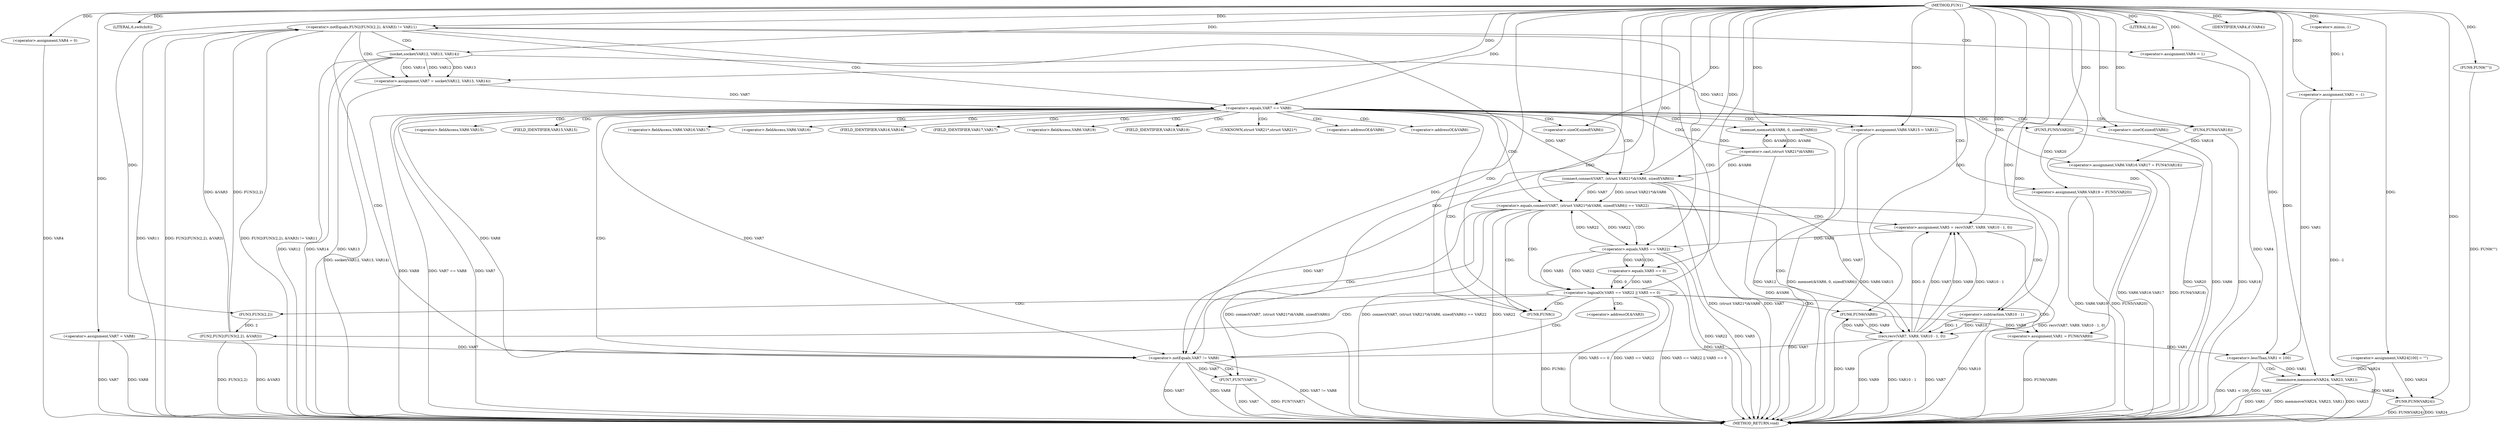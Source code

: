 digraph FUN1 {  
"1000100" [label = "(METHOD,FUN1)" ]
"1000247" [label = "(METHOD_RETURN,void)" ]
"1000103" [label = "(<operator>.assignment,VAR1 = -1)" ]
"1000105" [label = "(<operator>.minus,-1)" ]
"1000108" [label = "(LITERAL,6,switch(6))" ]
"1000114" [label = "(<operator>.assignment,VAR4 = 0)" ]
"1000120" [label = "(<operator>.assignment,VAR7 = VAR8)" ]
"1000127" [label = "(<operator>.notEquals,FUN2(FUN3(2,2), &VAR3) != VAR11)" ]
"1000128" [label = "(FUN2,FUN2(FUN3(2,2), &VAR3))" ]
"1000129" [label = "(FUN3,FUN3(2,2))" ]
"1000137" [label = "(<operator>.assignment,VAR4 = 1)" ]
"1000140" [label = "(<operator>.assignment,VAR7 = socket(VAR12, VAR13, VAR14))" ]
"1000142" [label = "(socket,socket(VAR12, VAR13, VAR14))" ]
"1000147" [label = "(<operator>.equals,VAR7 == VAR8)" ]
"1000152" [label = "(memset,memset(&VAR6, 0, sizeof(VAR6)))" ]
"1000156" [label = "(<operator>.sizeOf,sizeof(VAR6))" ]
"1000158" [label = "(<operator>.assignment,VAR6.VAR15 = VAR12)" ]
"1000163" [label = "(<operator>.assignment,VAR6.VAR16.VAR17 = FUN4(VAR18))" ]
"1000169" [label = "(FUN4,FUN4(VAR18))" ]
"1000171" [label = "(<operator>.assignment,VAR6.VAR19 = FUN5(VAR20))" ]
"1000175" [label = "(FUN5,FUN5(VAR20))" ]
"1000178" [label = "(<operator>.equals,connect(VAR7, (struct VAR21*)&VAR6, sizeof(VAR6)) == VAR22)" ]
"1000179" [label = "(connect,connect(VAR7, (struct VAR21*)&VAR6, sizeof(VAR6)))" ]
"1000181" [label = "(<operator>.cast,(struct VAR21*)&VAR6)" ]
"1000185" [label = "(<operator>.sizeOf,sizeof(VAR6))" ]
"1000190" [label = "(<operator>.assignment,VAR5 = recv(VAR7, VAR9, VAR10 - 1, 0))" ]
"1000192" [label = "(recv,recv(VAR7, VAR9, VAR10 - 1, 0))" ]
"1000195" [label = "(<operator>.subtraction,VAR10 - 1)" ]
"1000200" [label = "(<operator>.logicalOr,VAR5 == VAR22 || VAR5 == 0)" ]
"1000201" [label = "(<operator>.equals,VAR5 == VAR22)" ]
"1000204" [label = "(<operator>.equals,VAR5 == 0)" ]
"1000209" [label = "(<operator>.assignment,VAR1 = FUN6(VAR9))" ]
"1000211" [label = "(FUN6,FUN6(VAR9))" ]
"1000213" [label = "(LITERAL,0,do)" ]
"1000215" [label = "(<operator>.notEquals,VAR7 != VAR8)" ]
"1000219" [label = "(FUN7,FUN7(VAR7))" ]
"1000222" [label = "(IDENTIFIER,VAR4,if (VAR4))" ]
"1000224" [label = "(FUN8,FUN8())" ]
"1000227" [label = "(FUN9,FUN9(\"\"))" ]
"1000233" [label = "(<operator>.assignment,VAR24[100] = \"\")" ]
"1000237" [label = "(<operator>.lessThan,VAR1 < 100)" ]
"1000241" [label = "(memmove,memmove(VAR24, VAR23, VAR1))" ]
"1000245" [label = "(FUN9,FUN9(VAR24))" ]
"1000132" [label = "(<operator>.addressOf,&VAR3)" ]
"1000153" [label = "(<operator>.addressOf,&VAR6)" ]
"1000159" [label = "(<operator>.fieldAccess,VAR6.VAR15)" ]
"1000161" [label = "(FIELD_IDENTIFIER,VAR15,VAR15)" ]
"1000164" [label = "(<operator>.fieldAccess,VAR6.VAR16.VAR17)" ]
"1000165" [label = "(<operator>.fieldAccess,VAR6.VAR16)" ]
"1000167" [label = "(FIELD_IDENTIFIER,VAR16,VAR16)" ]
"1000168" [label = "(FIELD_IDENTIFIER,VAR17,VAR17)" ]
"1000172" [label = "(<operator>.fieldAccess,VAR6.VAR19)" ]
"1000174" [label = "(FIELD_IDENTIFIER,VAR19,VAR19)" ]
"1000182" [label = "(UNKNOWN,struct VAR21*,struct VAR21*)" ]
"1000183" [label = "(<operator>.addressOf,&VAR6)" ]
  "1000178" -> "1000247"  [ label = "DDG: connect(VAR7, (struct VAR21*)&VAR6, sizeof(VAR6))"] 
  "1000128" -> "1000247"  [ label = "DDG: &VAR3"] 
  "1000179" -> "1000247"  [ label = "DDG: (struct VAR21*)&VAR6"] 
  "1000127" -> "1000247"  [ label = "DDG: FUN2(FUN3(2,2), &VAR3) != VAR11"] 
  "1000211" -> "1000247"  [ label = "DDG: VAR9"] 
  "1000178" -> "1000247"  [ label = "DDG: connect(VAR7, (struct VAR21*)&VAR6, sizeof(VAR6)) == VAR22"] 
  "1000158" -> "1000247"  [ label = "DDG: VAR6.VAR15"] 
  "1000163" -> "1000247"  [ label = "DDG: VAR6.VAR16.VAR17"] 
  "1000185" -> "1000247"  [ label = "DDG: VAR6"] 
  "1000171" -> "1000247"  [ label = "DDG: VAR6.VAR19"] 
  "1000178" -> "1000247"  [ label = "DDG: VAR22"] 
  "1000140" -> "1000247"  [ label = "DDG: socket(VAR12, VAR13, VAR14)"] 
  "1000192" -> "1000247"  [ label = "DDG: VAR9"] 
  "1000200" -> "1000247"  [ label = "DDG: VAR5 == VAR22"] 
  "1000227" -> "1000247"  [ label = "DDG: FUN9(\"\")"] 
  "1000237" -> "1000247"  [ label = "DDG: VAR1 < 100"] 
  "1000163" -> "1000247"  [ label = "DDG: FUN4(VAR18)"] 
  "1000200" -> "1000247"  [ label = "DDG: VAR5 == VAR22 || VAR5 == 0"] 
  "1000215" -> "1000247"  [ label = "DDG: VAR7"] 
  "1000103" -> "1000247"  [ label = "DDG: -1"] 
  "1000219" -> "1000247"  [ label = "DDG: FUN7(VAR7)"] 
  "1000215" -> "1000247"  [ label = "DDG: VAR8"] 
  "1000237" -> "1000247"  [ label = "DDG: VAR1"] 
  "1000192" -> "1000247"  [ label = "DDG: VAR10 - 1"] 
  "1000152" -> "1000247"  [ label = "DDG: memset(&VAR6, 0, sizeof(VAR6))"] 
  "1000128" -> "1000247"  [ label = "DDG: FUN3(2,2)"] 
  "1000142" -> "1000247"  [ label = "DDG: VAR13"] 
  "1000127" -> "1000247"  [ label = "DDG: VAR11"] 
  "1000201" -> "1000247"  [ label = "DDG: VAR22"] 
  "1000114" -> "1000247"  [ label = "DDG: VAR4"] 
  "1000120" -> "1000247"  [ label = "DDG: VAR7"] 
  "1000179" -> "1000247"  [ label = "DDG: VAR7"] 
  "1000147" -> "1000247"  [ label = "DDG: VAR8"] 
  "1000147" -> "1000247"  [ label = "DDG: VAR7"] 
  "1000175" -> "1000247"  [ label = "DDG: VAR20"] 
  "1000192" -> "1000247"  [ label = "DDG: VAR7"] 
  "1000209" -> "1000247"  [ label = "DDG: FUN6(VAR9)"] 
  "1000142" -> "1000247"  [ label = "DDG: VAR12"] 
  "1000120" -> "1000247"  [ label = "DDG: VAR8"] 
  "1000142" -> "1000247"  [ label = "DDG: VAR14"] 
  "1000219" -> "1000247"  [ label = "DDG: VAR7"] 
  "1000215" -> "1000247"  [ label = "DDG: VAR7 != VAR8"] 
  "1000241" -> "1000247"  [ label = "DDG: VAR1"] 
  "1000169" -> "1000247"  [ label = "DDG: VAR18"] 
  "1000127" -> "1000247"  [ label = "DDG: FUN2(FUN3(2,2), &VAR3)"] 
  "1000137" -> "1000247"  [ label = "DDG: VAR4"] 
  "1000204" -> "1000247"  [ label = "DDG: VAR5"] 
  "1000245" -> "1000247"  [ label = "DDG: FUN9(VAR24)"] 
  "1000195" -> "1000247"  [ label = "DDG: VAR10"] 
  "1000158" -> "1000247"  [ label = "DDG: VAR12"] 
  "1000245" -> "1000247"  [ label = "DDG: VAR24"] 
  "1000241" -> "1000247"  [ label = "DDG: memmove(VAR24, VAR23, VAR1)"] 
  "1000147" -> "1000247"  [ label = "DDG: VAR7 == VAR8"] 
  "1000181" -> "1000247"  [ label = "DDG: &VAR6"] 
  "1000190" -> "1000247"  [ label = "DDG: recv(VAR7, VAR9, VAR10 - 1, 0)"] 
  "1000241" -> "1000247"  [ label = "DDG: VAR23"] 
  "1000171" -> "1000247"  [ label = "DDG: FUN5(VAR20)"] 
  "1000224" -> "1000247"  [ label = "DDG: FUN8()"] 
  "1000201" -> "1000247"  [ label = "DDG: VAR5"] 
  "1000200" -> "1000247"  [ label = "DDG: VAR5 == 0"] 
  "1000105" -> "1000103"  [ label = "DDG: 1"] 
  "1000100" -> "1000103"  [ label = "DDG: "] 
  "1000100" -> "1000105"  [ label = "DDG: "] 
  "1000100" -> "1000108"  [ label = "DDG: "] 
  "1000100" -> "1000114"  [ label = "DDG: "] 
  "1000100" -> "1000120"  [ label = "DDG: "] 
  "1000128" -> "1000127"  [ label = "DDG: FUN3(2,2)"] 
  "1000128" -> "1000127"  [ label = "DDG: &VAR3"] 
  "1000129" -> "1000128"  [ label = "DDG: 2"] 
  "1000100" -> "1000129"  [ label = "DDG: "] 
  "1000100" -> "1000127"  [ label = "DDG: "] 
  "1000100" -> "1000137"  [ label = "DDG: "] 
  "1000142" -> "1000140"  [ label = "DDG: VAR12"] 
  "1000142" -> "1000140"  [ label = "DDG: VAR13"] 
  "1000142" -> "1000140"  [ label = "DDG: VAR14"] 
  "1000100" -> "1000140"  [ label = "DDG: "] 
  "1000100" -> "1000142"  [ label = "DDG: "] 
  "1000140" -> "1000147"  [ label = "DDG: VAR7"] 
  "1000100" -> "1000147"  [ label = "DDG: "] 
  "1000181" -> "1000152"  [ label = "DDG: &VAR6"] 
  "1000100" -> "1000152"  [ label = "DDG: "] 
  "1000100" -> "1000156"  [ label = "DDG: "] 
  "1000142" -> "1000158"  [ label = "DDG: VAR12"] 
  "1000100" -> "1000158"  [ label = "DDG: "] 
  "1000169" -> "1000163"  [ label = "DDG: VAR18"] 
  "1000100" -> "1000169"  [ label = "DDG: "] 
  "1000175" -> "1000171"  [ label = "DDG: VAR20"] 
  "1000100" -> "1000175"  [ label = "DDG: "] 
  "1000179" -> "1000178"  [ label = "DDG: VAR7"] 
  "1000179" -> "1000178"  [ label = "DDG: (struct VAR21*)&VAR6"] 
  "1000147" -> "1000179"  [ label = "DDG: VAR7"] 
  "1000100" -> "1000179"  [ label = "DDG: "] 
  "1000181" -> "1000179"  [ label = "DDG: &VAR6"] 
  "1000152" -> "1000181"  [ label = "DDG: &VAR6"] 
  "1000100" -> "1000185"  [ label = "DDG: "] 
  "1000201" -> "1000178"  [ label = "DDG: VAR22"] 
  "1000100" -> "1000178"  [ label = "DDG: "] 
  "1000192" -> "1000190"  [ label = "DDG: VAR7"] 
  "1000192" -> "1000190"  [ label = "DDG: VAR9"] 
  "1000192" -> "1000190"  [ label = "DDG: VAR10 - 1"] 
  "1000192" -> "1000190"  [ label = "DDG: 0"] 
  "1000100" -> "1000190"  [ label = "DDG: "] 
  "1000179" -> "1000192"  [ label = "DDG: VAR7"] 
  "1000100" -> "1000192"  [ label = "DDG: "] 
  "1000211" -> "1000192"  [ label = "DDG: VAR9"] 
  "1000195" -> "1000192"  [ label = "DDG: VAR10"] 
  "1000195" -> "1000192"  [ label = "DDG: 1"] 
  "1000100" -> "1000195"  [ label = "DDG: "] 
  "1000201" -> "1000200"  [ label = "DDG: VAR5"] 
  "1000201" -> "1000200"  [ label = "DDG: VAR22"] 
  "1000190" -> "1000201"  [ label = "DDG: VAR5"] 
  "1000100" -> "1000201"  [ label = "DDG: "] 
  "1000178" -> "1000201"  [ label = "DDG: VAR22"] 
  "1000204" -> "1000200"  [ label = "DDG: VAR5"] 
  "1000204" -> "1000200"  [ label = "DDG: 0"] 
  "1000201" -> "1000204"  [ label = "DDG: VAR5"] 
  "1000100" -> "1000204"  [ label = "DDG: "] 
  "1000211" -> "1000209"  [ label = "DDG: VAR9"] 
  "1000100" -> "1000209"  [ label = "DDG: "] 
  "1000192" -> "1000211"  [ label = "DDG: VAR9"] 
  "1000100" -> "1000211"  [ label = "DDG: "] 
  "1000100" -> "1000213"  [ label = "DDG: "] 
  "1000147" -> "1000215"  [ label = "DDG: VAR7"] 
  "1000192" -> "1000215"  [ label = "DDG: VAR7"] 
  "1000120" -> "1000215"  [ label = "DDG: VAR7"] 
  "1000179" -> "1000215"  [ label = "DDG: VAR7"] 
  "1000100" -> "1000215"  [ label = "DDG: "] 
  "1000147" -> "1000215"  [ label = "DDG: VAR8"] 
  "1000215" -> "1000219"  [ label = "DDG: VAR7"] 
  "1000100" -> "1000219"  [ label = "DDG: "] 
  "1000100" -> "1000222"  [ label = "DDG: "] 
  "1000100" -> "1000224"  [ label = "DDG: "] 
  "1000100" -> "1000227"  [ label = "DDG: "] 
  "1000100" -> "1000233"  [ label = "DDG: "] 
  "1000209" -> "1000237"  [ label = "DDG: VAR1"] 
  "1000103" -> "1000237"  [ label = "DDG: VAR1"] 
  "1000100" -> "1000237"  [ label = "DDG: "] 
  "1000233" -> "1000241"  [ label = "DDG: VAR24"] 
  "1000100" -> "1000241"  [ label = "DDG: "] 
  "1000237" -> "1000241"  [ label = "DDG: VAR1"] 
  "1000233" -> "1000245"  [ label = "DDG: VAR24"] 
  "1000241" -> "1000245"  [ label = "DDG: VAR24"] 
  "1000100" -> "1000245"  [ label = "DDG: "] 
  "1000127" -> "1000142"  [ label = "CDG: "] 
  "1000127" -> "1000137"  [ label = "CDG: "] 
  "1000127" -> "1000147"  [ label = "CDG: "] 
  "1000127" -> "1000140"  [ label = "CDG: "] 
  "1000127" -> "1000215"  [ label = "CDG: "] 
  "1000127" -> "1000224"  [ label = "CDG: "] 
  "1000147" -> "1000164"  [ label = "CDG: "] 
  "1000147" -> "1000174"  [ label = "CDG: "] 
  "1000147" -> "1000156"  [ label = "CDG: "] 
  "1000147" -> "1000161"  [ label = "CDG: "] 
  "1000147" -> "1000182"  [ label = "CDG: "] 
  "1000147" -> "1000183"  [ label = "CDG: "] 
  "1000147" -> "1000165"  [ label = "CDG: "] 
  "1000147" -> "1000167"  [ label = "CDG: "] 
  "1000147" -> "1000175"  [ label = "CDG: "] 
  "1000147" -> "1000179"  [ label = "CDG: "] 
  "1000147" -> "1000185"  [ label = "CDG: "] 
  "1000147" -> "1000153"  [ label = "CDG: "] 
  "1000147" -> "1000152"  [ label = "CDG: "] 
  "1000147" -> "1000172"  [ label = "CDG: "] 
  "1000147" -> "1000169"  [ label = "CDG: "] 
  "1000147" -> "1000163"  [ label = "CDG: "] 
  "1000147" -> "1000168"  [ label = "CDG: "] 
  "1000147" -> "1000178"  [ label = "CDG: "] 
  "1000147" -> "1000159"  [ label = "CDG: "] 
  "1000147" -> "1000158"  [ label = "CDG: "] 
  "1000147" -> "1000171"  [ label = "CDG: "] 
  "1000147" -> "1000181"  [ label = "CDG: "] 
  "1000147" -> "1000215"  [ label = "CDG: "] 
  "1000147" -> "1000224"  [ label = "CDG: "] 
  "1000178" -> "1000200"  [ label = "CDG: "] 
  "1000178" -> "1000190"  [ label = "CDG: "] 
  "1000178" -> "1000201"  [ label = "CDG: "] 
  "1000178" -> "1000192"  [ label = "CDG: "] 
  "1000178" -> "1000195"  [ label = "CDG: "] 
  "1000178" -> "1000215"  [ label = "CDG: "] 
  "1000178" -> "1000224"  [ label = "CDG: "] 
  "1000200" -> "1000211"  [ label = "CDG: "] 
  "1000200" -> "1000209"  [ label = "CDG: "] 
  "1000200" -> "1000215"  [ label = "CDG: "] 
  "1000200" -> "1000224"  [ label = "CDG: "] 
  "1000200" -> "1000127"  [ label = "CDG: "] 
  "1000200" -> "1000128"  [ label = "CDG: "] 
  "1000200" -> "1000132"  [ label = "CDG: "] 
  "1000200" -> "1000129"  [ label = "CDG: "] 
  "1000201" -> "1000204"  [ label = "CDG: "] 
  "1000215" -> "1000219"  [ label = "CDG: "] 
  "1000237" -> "1000241"  [ label = "CDG: "] 
}
